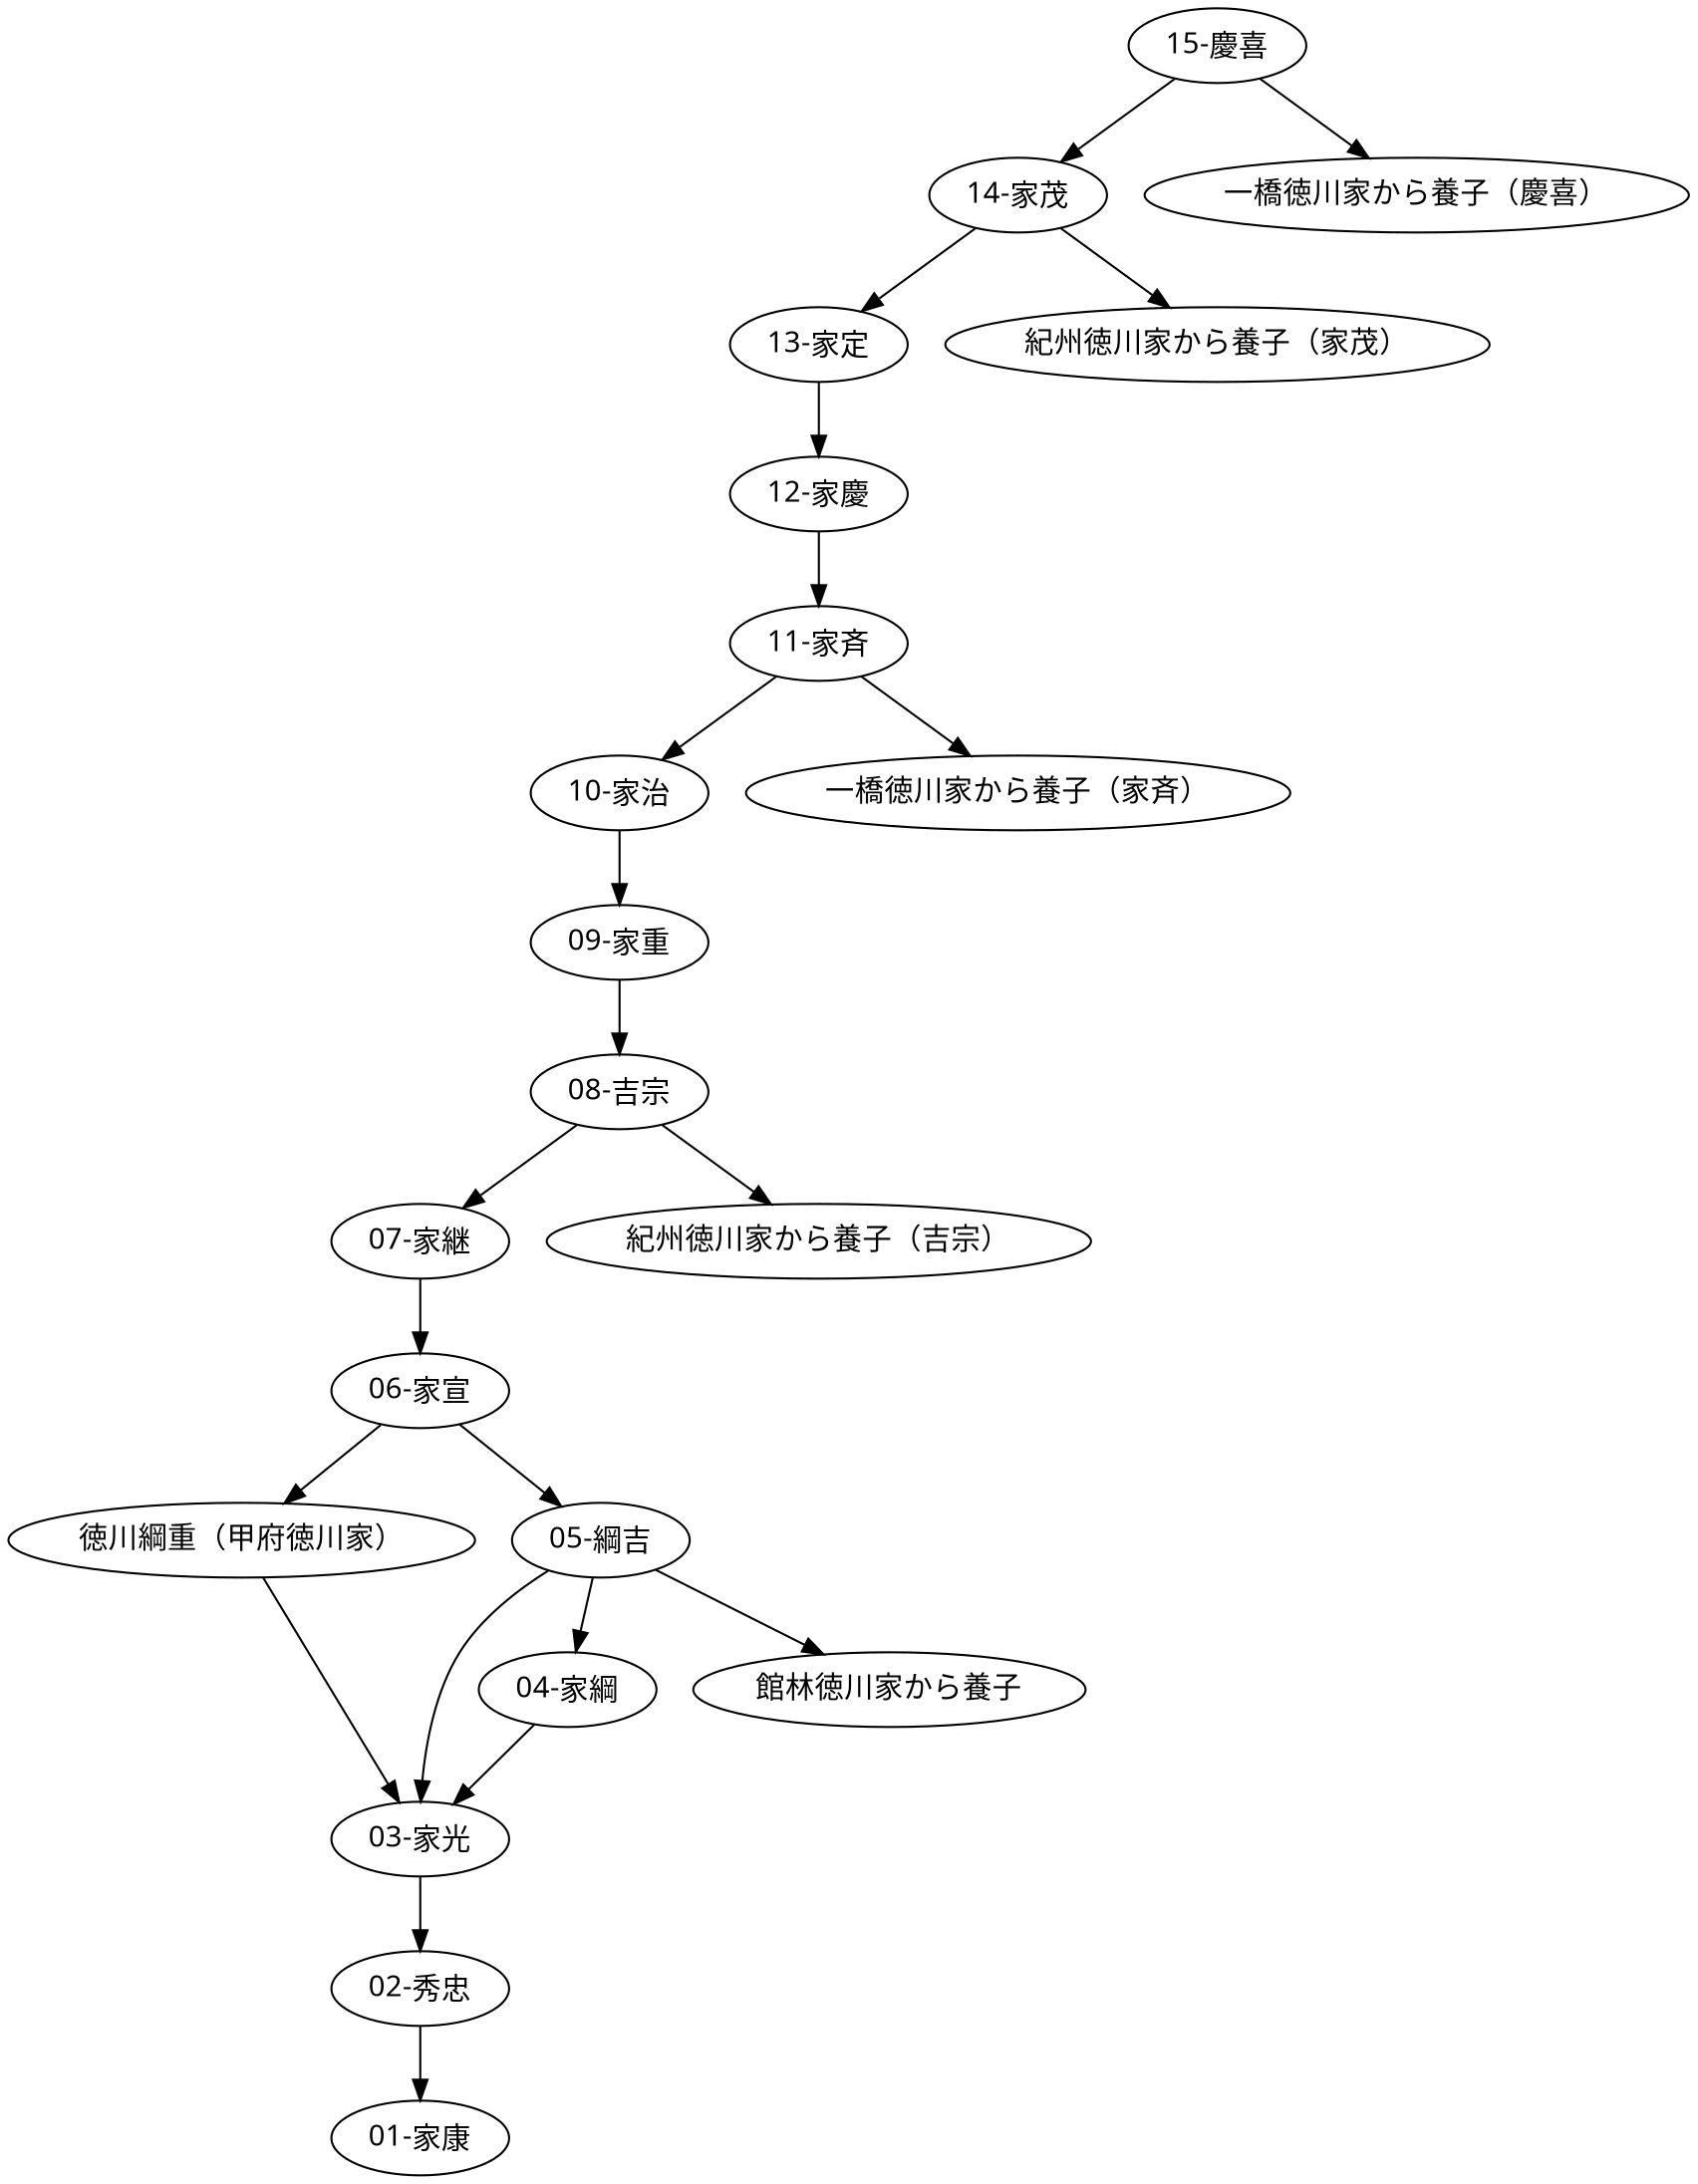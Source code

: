 // Kakeizu graph
digraph {
	"15-慶喜" [fontname="ＭＳ ゴシック"]
	"14-家茂" [fontname="ＭＳ ゴシック"]
	"15-慶喜" [fontname="ＭＳ ゴシック"]
	"15-慶喜" -> "14-家茂"
	"13-家定" [fontname="ＭＳ ゴシック"]
	"14-家茂" [fontname="ＭＳ ゴシック"]
	"14-家茂" -> "13-家定"
	"12-家慶" [fontname="ＭＳ ゴシック"]
	"13-家定" [fontname="ＭＳ ゴシック"]
	"13-家定" -> "12-家慶"
	"11-家斉" [fontname="ＭＳ ゴシック"]
	"12-家慶" [fontname="ＭＳ ゴシック"]
	"12-家慶" -> "11-家斉"
	"10-家治" [fontname="ＭＳ ゴシック"]
	"11-家斉" [fontname="ＭＳ ゴシック"]
	"11-家斉" -> "10-家治"
	"09-家重" [fontname="ＭＳ ゴシック"]
	"10-家治" [fontname="ＭＳ ゴシック"]
	"10-家治" -> "09-家重"
	"08-吉宗" [fontname="ＭＳ ゴシック"]
	"09-家重" [fontname="ＭＳ ゴシック"]
	"09-家重" -> "08-吉宗"
	"07-家継" [fontname="ＭＳ ゴシック"]
	"08-吉宗" [fontname="ＭＳ ゴシック"]
	"08-吉宗" -> "07-家継"
	"06-家宣" [fontname="ＭＳ ゴシック"]
	"07-家継" [fontname="ＭＳ ゴシック"]
	"07-家継" -> "06-家宣"
	"徳川綱重（甲府徳川家）" [fontname="ＭＳ ゴシック"]
	"06-家宣" [fontname="ＭＳ ゴシック"]
	"06-家宣" -> "徳川綱重（甲府徳川家）"
	"03-家光" [fontname="ＭＳ ゴシック"]
	"徳川綱重（甲府徳川家）" [fontname="ＭＳ ゴシック"]
	"徳川綱重（甲府徳川家）" -> "03-家光"
	"02-秀忠" [fontname="ＭＳ ゴシック"]
	"03-家光" [fontname="ＭＳ ゴシック"]
	"03-家光" -> "02-秀忠"
	"01-家康" [fontname="ＭＳ ゴシック"]
	"02-秀忠" [fontname="ＭＳ ゴシック"]
	"02-秀忠" -> "01-家康"
	"05-綱吉" [fontname="ＭＳ ゴシック"]
	"06-家宣" [fontname="ＭＳ ゴシック"]
	"06-家宣" -> "05-綱吉"
	"03-家光" [fontname="ＭＳ ゴシック"]
	"05-綱吉" [fontname="ＭＳ ゴシック"]
	"05-綱吉" -> "03-家光"
	"04-家綱" [fontname="ＭＳ ゴシック"]
	"05-綱吉" [fontname="ＭＳ ゴシック"]
	"05-綱吉" -> "04-家綱"
	"03-家光" [fontname="ＭＳ ゴシック"]
	"04-家綱" [fontname="ＭＳ ゴシック"]
	"04-家綱" -> "03-家光"
	"館林徳川家から養子" [fontname="ＭＳ ゴシック"]
	"05-綱吉" [fontname="ＭＳ ゴシック"]
	"05-綱吉" -> "館林徳川家から養子"
	"紀州徳川家から養子（吉宗）" [fontname="ＭＳ ゴシック"]
	"08-吉宗" [fontname="ＭＳ ゴシック"]
	"08-吉宗" -> "紀州徳川家から養子（吉宗）"
	"一橋徳川家から養子（家斉）" [fontname="ＭＳ ゴシック"]
	"11-家斉" [fontname="ＭＳ ゴシック"]
	"11-家斉" -> "一橋徳川家から養子（家斉）"
	"紀州徳川家から養子（家茂）" [fontname="ＭＳ ゴシック"]
	"14-家茂" [fontname="ＭＳ ゴシック"]
	"14-家茂" -> "紀州徳川家から養子（家茂）"
	"一橋徳川家から養子（慶喜）" [fontname="ＭＳ ゴシック"]
	"15-慶喜" [fontname="ＭＳ ゴシック"]
	"15-慶喜" -> "一橋徳川家から養子（慶喜）"
}
